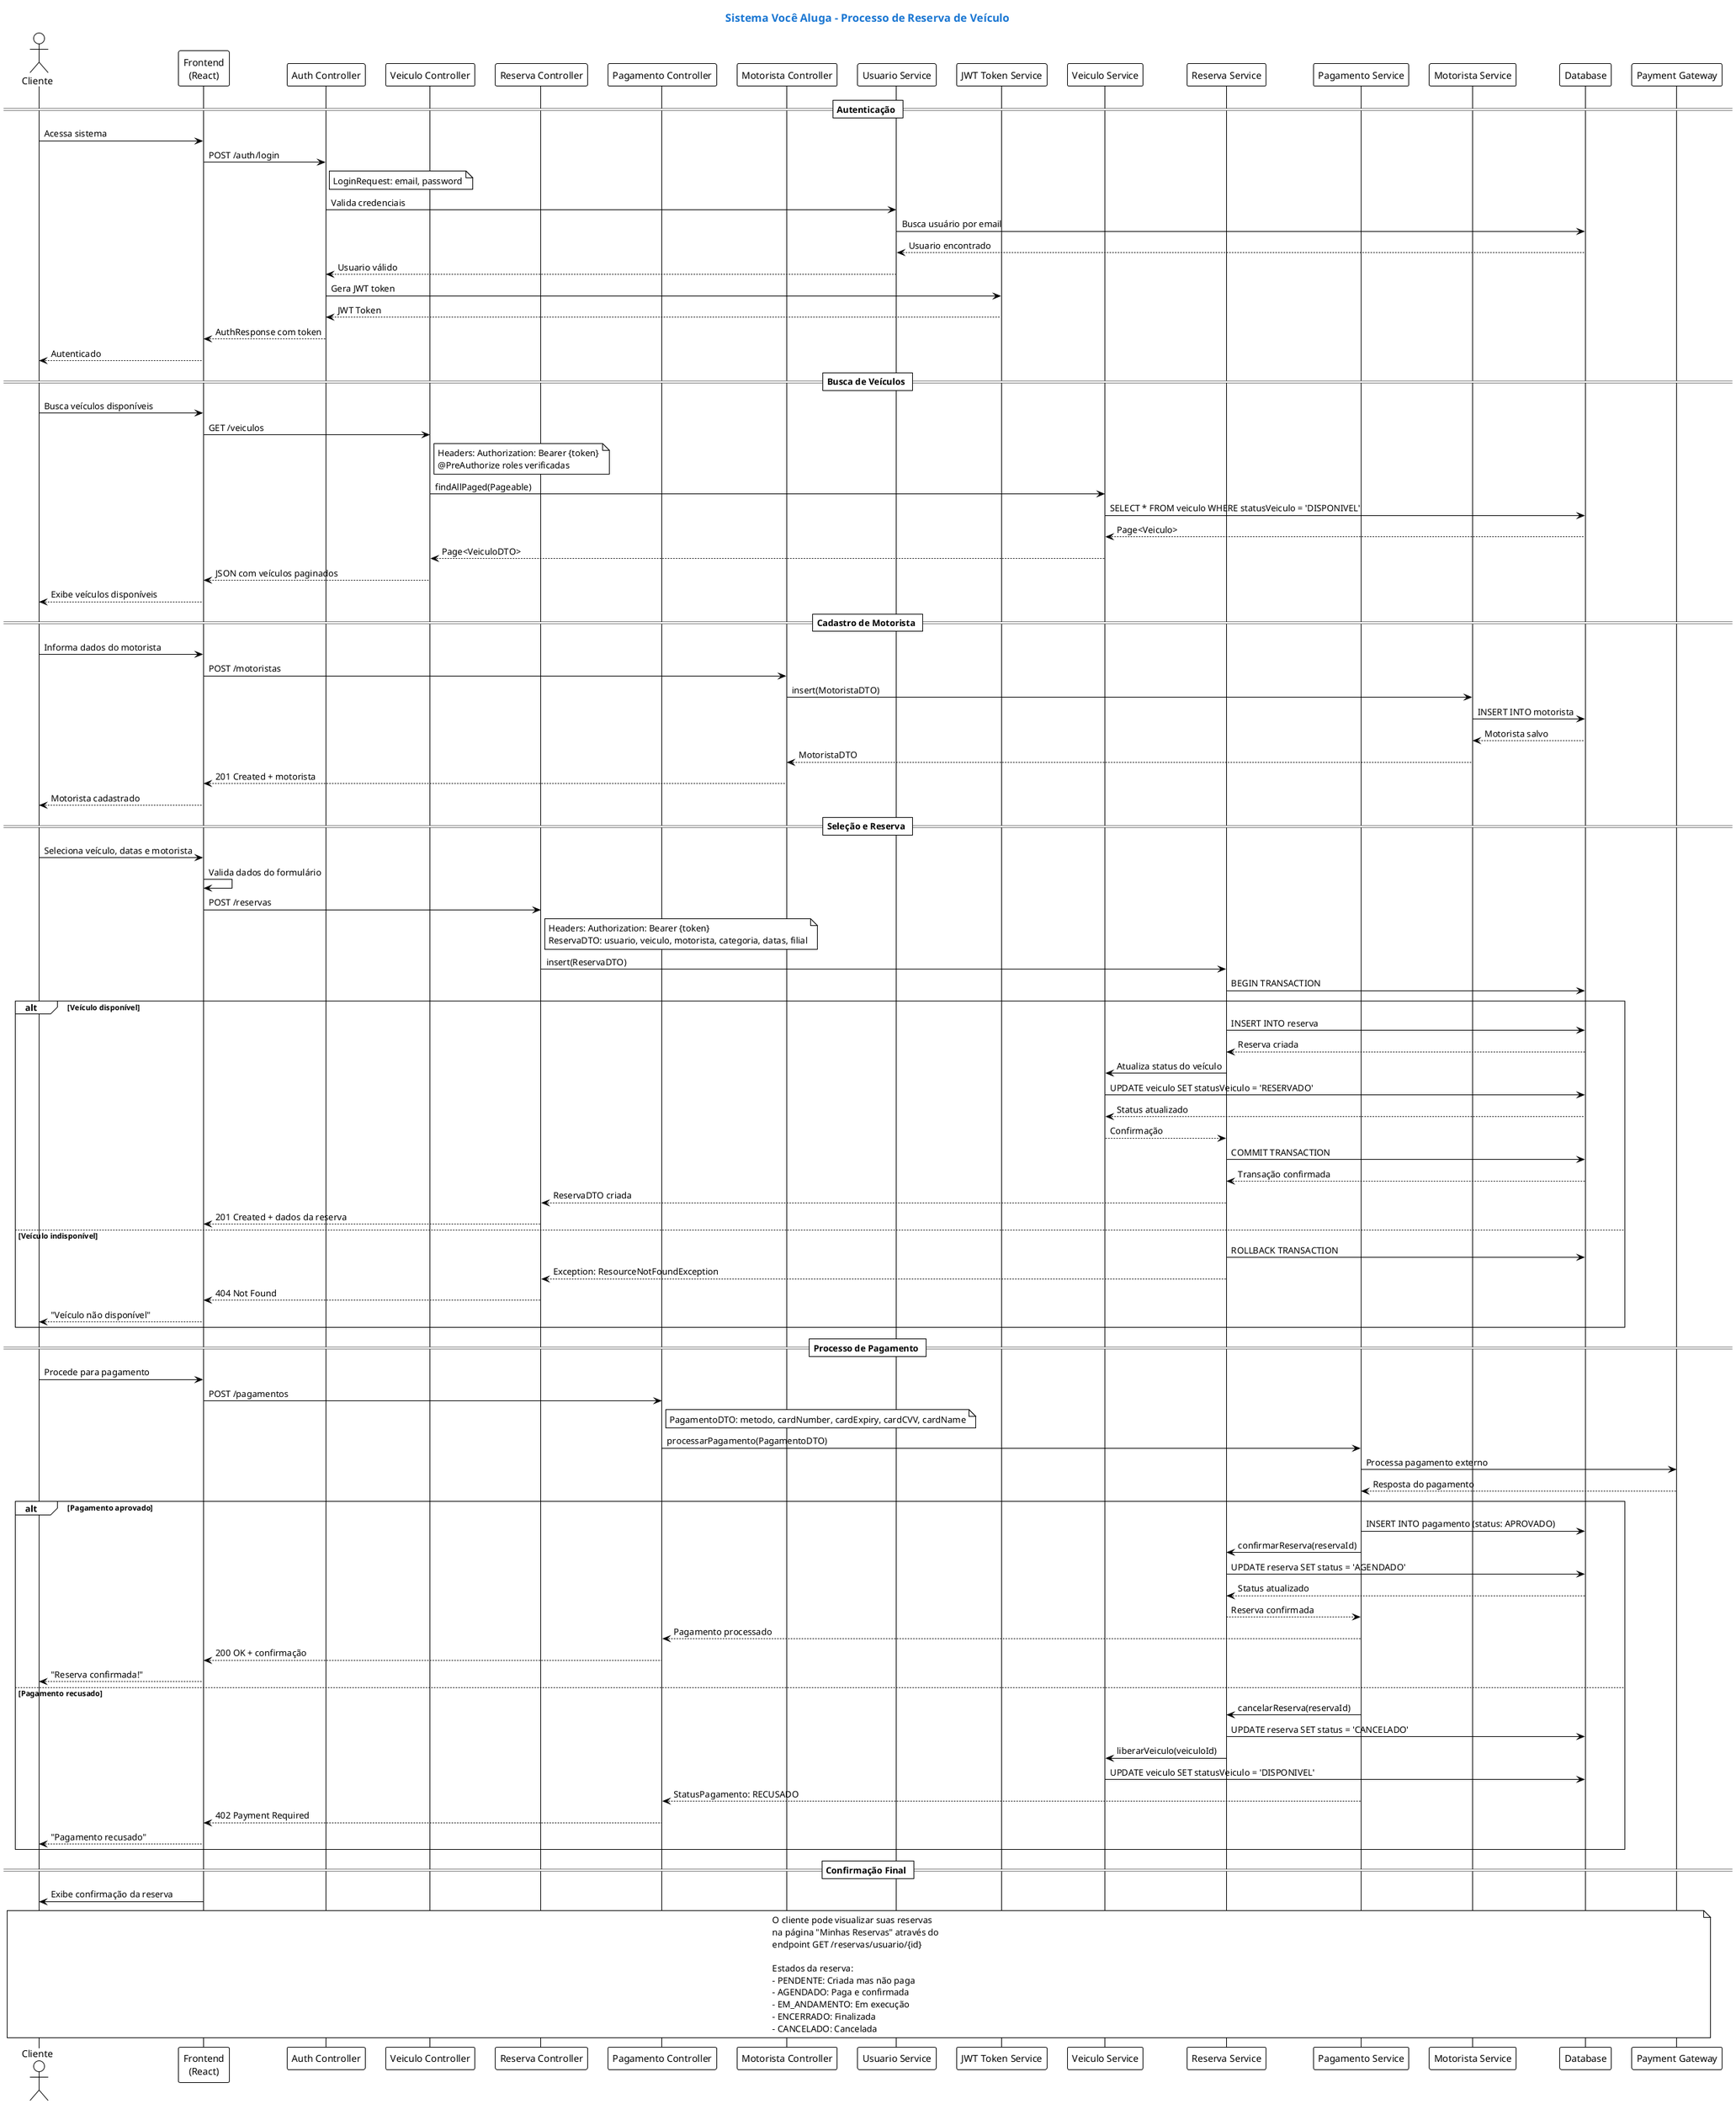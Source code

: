 @startuml Fluxo de Reserva - Voce Aluga

!theme plain
title <size:16><color:#1976D2>Sistema Você Aluga - Processo de Reserva de Veículo</color></size>

actor Cliente
participant "Frontend\n(React)" as Frontend
participant "Auth Controller" as AuthCtrl
participant "Veiculo Controller" as VehicleCtrl
participant "Reserva Controller" as ReservCtrl
participant "Pagamento Controller" as PaymentCtrl
participant "Motorista Controller" as MotoristaCtrl
participant "Usuario Service" as UsuarioSvc
participant "JWT Token Service" as JwtSvc
participant "Veiculo Service" as VehicleSvc
participant "Reserva Service" as ReservSvc
participant "Pagamento Service" as PaymentSvc
participant "Motorista Service" as MotoristaSvc
participant "Database" as DB
participant "Payment Gateway" as PaymentGW

== Autenticação ==
Cliente -> Frontend: Acessa sistema
Frontend -> AuthCtrl: POST /auth/login
note right of AuthCtrl: LoginRequest: email, password
AuthCtrl -> UsuarioSvc: Valida credenciais
UsuarioSvc -> DB: Busca usuário por email
DB --> UsuarioSvc: Usuario encontrado
UsuarioSvc --> AuthCtrl: Usuario válido
AuthCtrl -> JwtSvc: Gera JWT token
JwtSvc --> AuthCtrl: JWT Token
AuthCtrl --> Frontend: AuthResponse com token
Frontend --> Cliente: Autenticado

== Busca de Veículos ==
Cliente -> Frontend: Busca veículos disponíveis
Frontend -> VehicleCtrl: GET /veiculos
note right of VehicleCtrl: Headers: Authorization: Bearer {token}\n@PreAuthorize roles verificadas
VehicleCtrl -> VehicleSvc: findAllPaged(Pageable)
VehicleSvc -> DB: SELECT * FROM veiculo WHERE statusVeiculo = 'DISPONIVEL'
DB --> VehicleSvc: Page<Veiculo>
VehicleSvc --> VehicleCtrl: Page<VeiculoDTO>
VehicleCtrl --> Frontend: JSON com veículos paginados
Frontend --> Cliente: Exibe veículos disponíveis

== Cadastro de Motorista ==
Cliente -> Frontend: Informa dados do motorista
Frontend -> MotoristaCtrl: POST /motoristas
MotoristaCtrl -> MotoristaSvc: insert(MotoristaDTO)
MotoristaSvc -> DB: INSERT INTO motorista
DB --> MotoristaSvc: Motorista salvo
MotoristaSvc --> MotoristaCtrl: MotoristaDTO
MotoristaCtrl --> Frontend: 201 Created + motorista
Frontend --> Cliente: Motorista cadastrado

== Seleção e Reserva ==
Cliente -> Frontend: Seleciona veículo, datas e motorista
Frontend -> Frontend: Valida dados do formulário
Frontend -> ReservCtrl: POST /reservas
note right of ReservCtrl: Headers: Authorization: Bearer {token}\nReservaDTO: usuario, veiculo, motorista, categoria, datas, filial

ReservCtrl -> ReservSvc: insert(ReservaDTO)
ReservSvc -> DB: BEGIN TRANSACTION

alt Veículo disponível
    ReservSvc -> DB: INSERT INTO reserva
    DB --> ReservSvc: Reserva criada
    
    ReservSvc -> VehicleSvc: Atualiza status do veículo
    VehicleSvc -> DB: UPDATE veiculo SET statusVeiculo = 'RESERVADO'
    DB --> VehicleSvc: Status atualizado
    VehicleSvc --> ReservSvc: Confirmação
    
    ReservSvc -> DB: COMMIT TRANSACTION
    DB --> ReservSvc: Transação confirmada
    ReservSvc --> ReservCtrl: ReservaDTO criada
    ReservCtrl --> Frontend: 201 Created + dados da reserva
    
else Veículo indisponível
    ReservSvc -> DB: ROLLBACK TRANSACTION
    ReservSvc --> ReservCtrl: Exception: ResourceNotFoundException
    ReservCtrl --> Frontend: 404 Not Found
    Frontend --> Cliente: "Veículo não disponível"
end

== Processo de Pagamento ==
Cliente -> Frontend: Procede para pagamento
Frontend -> PaymentCtrl: POST /pagamentos
note right of PaymentCtrl: PagamentoDTO: metodo, cardNumber, cardExpiry, cardCVV, cardName
PaymentCtrl -> PaymentSvc: processarPagamento(PagamentoDTO)

PaymentSvc -> PaymentGW: Processa pagamento externo
PaymentGW --> PaymentSvc: Resposta do pagamento

alt Pagamento aprovado
    PaymentSvc -> DB: INSERT INTO pagamento (status: APROVADO)
    PaymentSvc -> ReservSvc: confirmarReserva(reservaId)
    ReservSvc -> DB: UPDATE reserva SET status = 'AGENDADO'
    DB --> ReservSvc: Status atualizado
    ReservSvc --> PaymentSvc: Reserva confirmada
    PaymentSvc --> PaymentCtrl: Pagamento processado
    PaymentCtrl --> Frontend: 200 OK + confirmação
    Frontend --> Cliente: "Reserva confirmada!"
    
else Pagamento recusado
    PaymentSvc -> ReservSvc: cancelarReserva(reservaId)
    ReservSvc -> DB: UPDATE reserva SET status = 'CANCELADO'
    ReservSvc -> VehicleSvc: liberarVeiculo(veiculoId)
    VehicleSvc -> DB: UPDATE veiculo SET statusVeiculo = 'DISPONIVEL'
    PaymentSvc --> PaymentCtrl: StatusPagamento: RECUSADO
    PaymentCtrl --> Frontend: 402 Payment Required
    Frontend --> Cliente: "Pagamento recusado"
end

== Confirmação Final ==
Frontend -> Cliente: Exibe confirmação da reserva
note over Cliente, PaymentGW
  O cliente pode visualizar suas reservas
  na página "Minhas Reservas" através do
  endpoint GET /reservas/usuario/{id}
  
  Estados da reserva:
  - PENDENTE: Criada mas não paga
  - AGENDADO: Paga e confirmada
  - EM_ANDAMENTO: Em execução
  - ENCERRADO: Finalizada
  - CANCELADO: Cancelada
end note

@enduml

@enduml
